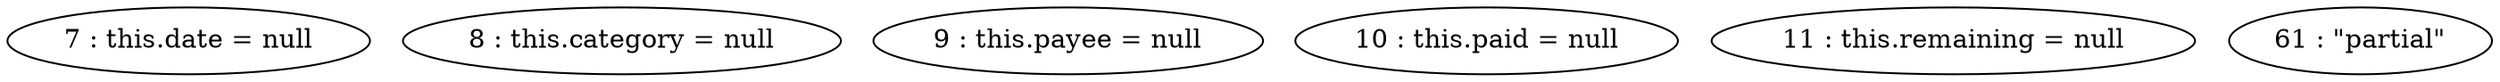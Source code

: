 digraph G {
"7 : this.date = null"
"8 : this.category = null"
"9 : this.payee = null"
"10 : this.paid = null"
"11 : this.remaining = null"
"61 : \"partial\""
}